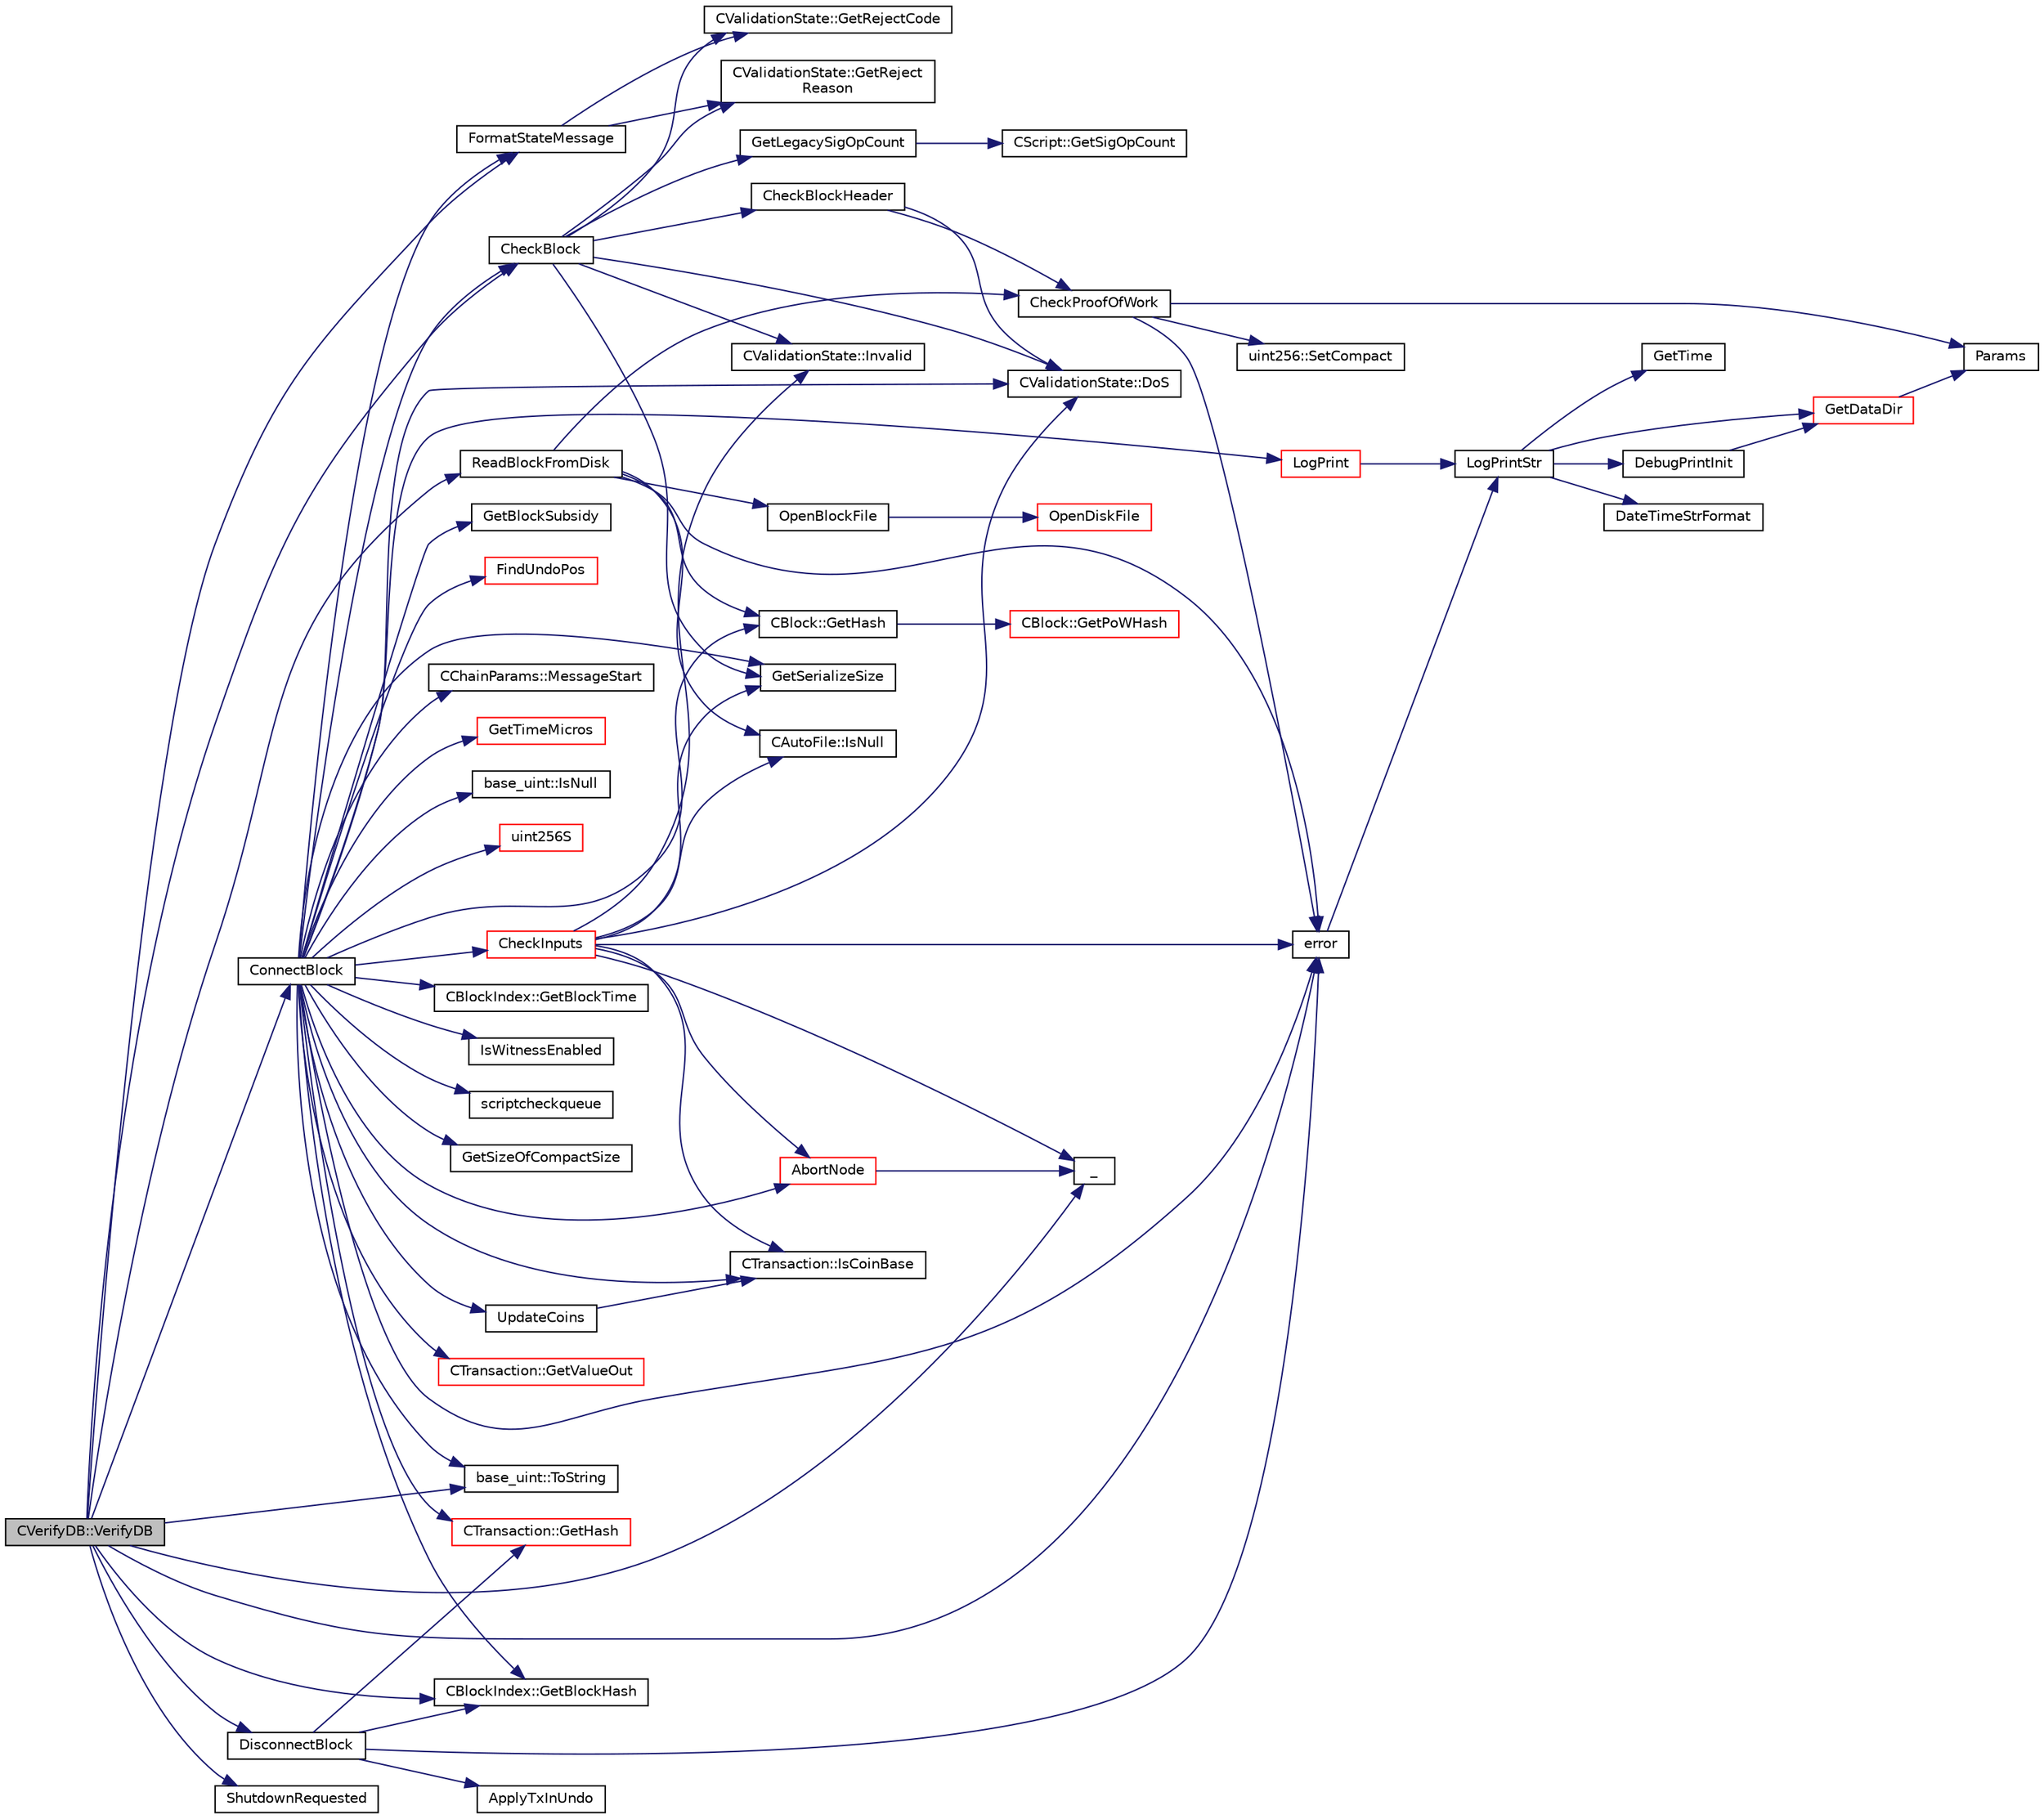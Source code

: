 digraph "CVerifyDB::VerifyDB"
{
  edge [fontname="Helvetica",fontsize="10",labelfontname="Helvetica",labelfontsize="10"];
  node [fontname="Helvetica",fontsize="10",shape=record];
  rankdir="LR";
  Node5 [label="CVerifyDB::VerifyDB",height=0.2,width=0.4,color="black", fillcolor="grey75", style="filled", fontcolor="black"];
  Node5 -> Node6 [color="midnightblue",fontsize="10",style="solid",fontname="Helvetica"];
  Node6 [label="_",height=0.2,width=0.4,color="black", fillcolor="white", style="filled",URL="$d9/d6d/ui__interface_8h.html#aad133bb6103b53cebf03fd01e2f11ba1",tooltip="Translation function: Call Translate signal on UI interface, which returns a boost::optional result..."];
  Node5 -> Node7 [color="midnightblue",fontsize="10",style="solid",fontname="Helvetica"];
  Node7 [label="ReadBlockFromDisk",height=0.2,width=0.4,color="black", fillcolor="white", style="filled",URL="$dd/d7d/validation_8cpp.html#a578c1df234b05798180f0235d469a5ba",tooltip="Functions for disk access for blocks. "];
  Node7 -> Node8 [color="midnightblue",fontsize="10",style="solid",fontname="Helvetica"];
  Node8 [label="OpenBlockFile",height=0.2,width=0.4,color="black", fillcolor="white", style="filled",URL="$dd/d7d/validation_8cpp.html#a0d81388930a4ccb6a69b9abdd1ef5097",tooltip="Open a block file (blk?????.dat) "];
  Node8 -> Node9 [color="midnightblue",fontsize="10",style="solid",fontname="Helvetica"];
  Node9 [label="OpenDiskFile",height=0.2,width=0.4,color="red", fillcolor="white", style="filled",URL="$dd/d7d/validation_8cpp.html#ab2be209b59654115aac034cea8ca1b17"];
  Node7 -> Node16 [color="midnightblue",fontsize="10",style="solid",fontname="Helvetica"];
  Node16 [label="CAutoFile::IsNull",height=0.2,width=0.4,color="black", fillcolor="white", style="filled",URL="$df/dc9/class_c_auto_file.html#a7fd47268b6d85a89acafdb73559f8e78",tooltip="Return true if the wrapped FILE* is NULL, false otherwise. "];
  Node7 -> Node17 [color="midnightblue",fontsize="10",style="solid",fontname="Helvetica"];
  Node17 [label="error",height=0.2,width=0.4,color="black", fillcolor="white", style="filled",URL="$d8/d3c/util_8h.html#af8985880cf4ef26df0a5aa2ffcb76662"];
  Node17 -> Node18 [color="midnightblue",fontsize="10",style="solid",fontname="Helvetica"];
  Node18 [label="LogPrintStr",height=0.2,width=0.4,color="black", fillcolor="white", style="filled",URL="$d8/d3c/util_8h.html#afd4c3002b2797c0560adddb6af3ca1da"];
  Node18 -> Node19 [color="midnightblue",fontsize="10",style="solid",fontname="Helvetica"];
  Node19 [label="DebugPrintInit",height=0.2,width=0.4,color="black", fillcolor="white", style="filled",URL="$df/d2d/util_8cpp.html#a751ff5f21d880737811136b5e0bcea12"];
  Node19 -> Node11 [color="midnightblue",fontsize="10",style="solid",fontname="Helvetica"];
  Node11 [label="GetDataDir",height=0.2,width=0.4,color="red", fillcolor="white", style="filled",URL="$df/d2d/util_8cpp.html#ab83866a054745d4b30a3948a1b44beba"];
  Node11 -> Node12 [color="midnightblue",fontsize="10",style="solid",fontname="Helvetica"];
  Node12 [label="Params",height=0.2,width=0.4,color="black", fillcolor="white", style="filled",URL="$df/dbf/chainparams_8cpp.html#ace5c5b706d71a324a417dd2db394fd4a",tooltip="Return the currently selected parameters. "];
  Node18 -> Node11 [color="midnightblue",fontsize="10",style="solid",fontname="Helvetica"];
  Node18 -> Node20 [color="midnightblue",fontsize="10",style="solid",fontname="Helvetica"];
  Node20 [label="DateTimeStrFormat",height=0.2,width=0.4,color="black", fillcolor="white", style="filled",URL="$df/d2d/util_8cpp.html#a749bc6776c8ec72d7c5e4dea56aee415"];
  Node18 -> Node21 [color="midnightblue",fontsize="10",style="solid",fontname="Helvetica"];
  Node21 [label="GetTime",height=0.2,width=0.4,color="black", fillcolor="white", style="filled",URL="$df/d2d/util_8cpp.html#a46fac5fba8ba905b5f9acb364f5d8c6f"];
  Node7 -> Node22 [color="midnightblue",fontsize="10",style="solid",fontname="Helvetica"];
  Node22 [label="CheckProofOfWork",height=0.2,width=0.4,color="black", fillcolor="white", style="filled",URL="$d1/d08/proofs_8cpp.html#a20a76dbc6ac5b8a6e0aaef85522b1069",tooltip="Check whether a block hash satisfies the proof-of-work requirement specified by nBits. "];
  Node22 -> Node23 [color="midnightblue",fontsize="10",style="solid",fontname="Helvetica"];
  Node23 [label="uint256::SetCompact",height=0.2,width=0.4,color="black", fillcolor="white", style="filled",URL="$d2/d86/classuint256.html#a54bc91c8535c43f881bba1fdb11ca7fa",tooltip="The \"compact\" format is a representation of a whole number N using an unsigned 32bit number similar t..."];
  Node22 -> Node12 [color="midnightblue",fontsize="10",style="solid",fontname="Helvetica"];
  Node22 -> Node17 [color="midnightblue",fontsize="10",style="solid",fontname="Helvetica"];
  Node7 -> Node24 [color="midnightblue",fontsize="10",style="solid",fontname="Helvetica"];
  Node24 [label="CBlock::GetHash",height=0.2,width=0.4,color="black", fillcolor="white", style="filled",URL="$d3/d51/class_c_block.html#a681acf1fa72ec2ed6c83ea5afc14e0f3"];
  Node24 -> Node25 [color="midnightblue",fontsize="10",style="solid",fontname="Helvetica"];
  Node25 [label="CBlock::GetPoWHash",height=0.2,width=0.4,color="red", fillcolor="white", style="filled",URL="$d3/d51/class_c_block.html#af203beb528a62ec30b0453cf5d860044"];
  Node5 -> Node17 [color="midnightblue",fontsize="10",style="solid",fontname="Helvetica"];
  Node5 -> Node27 [color="midnightblue",fontsize="10",style="solid",fontname="Helvetica"];
  Node27 [label="CheckBlock",height=0.2,width=0.4,color="black", fillcolor="white", style="filled",URL="$dd/d7d/validation_8cpp.html#abc9c65975a473d224b3b97b89d571942",tooltip="Functions for validating blocks and updating the block tree. "];
  Node27 -> Node28 [color="midnightblue",fontsize="10",style="solid",fontname="Helvetica"];
  Node28 [label="CheckBlockHeader",height=0.2,width=0.4,color="black", fillcolor="white", style="filled",URL="$dd/d7d/validation_8cpp.html#ab7a9bd34b5fe878a3623ac1f04e1105c"];
  Node28 -> Node22 [color="midnightblue",fontsize="10",style="solid",fontname="Helvetica"];
  Node28 -> Node29 [color="midnightblue",fontsize="10",style="solid",fontname="Helvetica"];
  Node29 [label="CValidationState::DoS",height=0.2,width=0.4,color="black", fillcolor="white", style="filled",URL="$d5/df6/class_c_validation_state.html#a3c6786d00da8d1c5df25b4c3876409e8"];
  Node27 -> Node29 [color="midnightblue",fontsize="10",style="solid",fontname="Helvetica"];
  Node27 -> Node30 [color="midnightblue",fontsize="10",style="solid",fontname="Helvetica"];
  Node30 [label="GetSerializeSize",height=0.2,width=0.4,color="black", fillcolor="white", style="filled",URL="$df/d9d/serialize_8h.html#a48239e478ae730373d1984fe304ca025"];
  Node27 -> Node31 [color="midnightblue",fontsize="10",style="solid",fontname="Helvetica"];
  Node31 [label="CValidationState::Invalid",height=0.2,width=0.4,color="black", fillcolor="white", style="filled",URL="$d5/df6/class_c_validation_state.html#a88ff08b67f7f44bb3c7f7053bb1ee6fc"];
  Node27 -> Node32 [color="midnightblue",fontsize="10",style="solid",fontname="Helvetica"];
  Node32 [label="CValidationState::GetRejectCode",height=0.2,width=0.4,color="black", fillcolor="white", style="filled",URL="$d5/df6/class_c_validation_state.html#ad90959549444c9795484785d8af97850"];
  Node27 -> Node33 [color="midnightblue",fontsize="10",style="solid",fontname="Helvetica"];
  Node33 [label="CValidationState::GetReject\lReason",height=0.2,width=0.4,color="black", fillcolor="white", style="filled",URL="$d5/df6/class_c_validation_state.html#a8fa9612cb40c3c8592f7cd29b5931ccd"];
  Node27 -> Node34 [color="midnightblue",fontsize="10",style="solid",fontname="Helvetica"];
  Node34 [label="GetLegacySigOpCount",height=0.2,width=0.4,color="black", fillcolor="white", style="filled",URL="$df/d0a/main_8cpp.html#ad2eaf4f8542c12ea9ee1183609cc6d1a",tooltip="Count ECDSA signature operations the old-fashioned (pre-0.6) way. "];
  Node34 -> Node35 [color="midnightblue",fontsize="10",style="solid",fontname="Helvetica"];
  Node35 [label="CScript::GetSigOpCount",height=0.2,width=0.4,color="black", fillcolor="white", style="filled",URL="$d9/d4b/class_c_script.html#a957f92ddf3efcd76b66e514c05f27dde"];
  Node5 -> Node36 [color="midnightblue",fontsize="10",style="solid",fontname="Helvetica"];
  Node36 [label="FormatStateMessage",height=0.2,width=0.4,color="black", fillcolor="white", style="filled",URL="$dd/d7d/validation_8cpp.html#a86ed1d2d0837b905d74c2e4192b6c06a",tooltip="Convert CValidationState to a human-readable message for logging. "];
  Node36 -> Node33 [color="midnightblue",fontsize="10",style="solid",fontname="Helvetica"];
  Node36 -> Node32 [color="midnightblue",fontsize="10",style="solid",fontname="Helvetica"];
  Node5 -> Node37 [color="midnightblue",fontsize="10",style="solid",fontname="Helvetica"];
  Node37 [label="DisconnectBlock",height=0.2,width=0.4,color="black", fillcolor="white", style="filled",URL="$dd/d7d/validation_8cpp.html#a9ae73cb80e18eba566a76c8f7ceb887c",tooltip="Undo the effects of this block (with given index) on the UTXO set represented by coins. "];
  Node37 -> Node38 [color="midnightblue",fontsize="10",style="solid",fontname="Helvetica"];
  Node38 [label="CBlockIndex::GetBlockHash",height=0.2,width=0.4,color="black", fillcolor="white", style="filled",URL="$d3/dbd/class_c_block_index.html#a98490a2788c65cdd6ae9002b004dd74c"];
  Node37 -> Node17 [color="midnightblue",fontsize="10",style="solid",fontname="Helvetica"];
  Node37 -> Node39 [color="midnightblue",fontsize="10",style="solid",fontname="Helvetica"];
  Node39 [label="CTransaction::GetHash",height=0.2,width=0.4,color="red", fillcolor="white", style="filled",URL="$df/d43/class_c_transaction.html#a0b46d80e82ca324e82c2ce3fc1492bfa"];
  Node37 -> Node42 [color="midnightblue",fontsize="10",style="solid",fontname="Helvetica"];
  Node42 [label="ApplyTxInUndo",height=0.2,width=0.4,color="black", fillcolor="white", style="filled",URL="$dd/d7d/validation_8cpp.html#a492da8f7add38097a8e55f3445a9c83b",tooltip="Restore the UTXO in a Coin at a given COutPoint. "];
  Node5 -> Node43 [color="midnightblue",fontsize="10",style="solid",fontname="Helvetica"];
  Node43 [label="ShutdownRequested",height=0.2,width=0.4,color="black", fillcolor="white", style="filled",URL="$d0/dc9/init_8cpp.html#a6f201ca9fe6b594f1985c12b4482ea5a"];
  Node5 -> Node38 [color="midnightblue",fontsize="10",style="solid",fontname="Helvetica"];
  Node5 -> Node44 [color="midnightblue",fontsize="10",style="solid",fontname="Helvetica"];
  Node44 [label="base_uint::ToString",height=0.2,width=0.4,color="black", fillcolor="white", style="filled",URL="$da/df7/classbase__uint.html#acccba4d9d51a0c36261718ca0cbb293b"];
  Node5 -> Node45 [color="midnightblue",fontsize="10",style="solid",fontname="Helvetica"];
  Node45 [label="ConnectBlock",height=0.2,width=0.4,color="black", fillcolor="white", style="filled",URL="$dd/d7d/validation_8cpp.html#afafbb35ee38b98e832fcb8b159942055",tooltip="Apply the effects of this block (with given index) on the UTXO set represented by coins..."];
  Node45 -> Node24 [color="midnightblue",fontsize="10",style="solid",fontname="Helvetica"];
  Node45 -> Node46 [color="midnightblue",fontsize="10",style="solid",fontname="Helvetica"];
  Node46 [label="GetTimeMicros",height=0.2,width=0.4,color="red", fillcolor="white", style="filled",URL="$d8/d3c/util_8h.html#a0c5a06b50cd805b1923552114494c029"];
  Node45 -> Node27 [color="midnightblue",fontsize="10",style="solid",fontname="Helvetica"];
  Node45 -> Node17 [color="midnightblue",fontsize="10",style="solid",fontname="Helvetica"];
  Node45 -> Node36 [color="midnightblue",fontsize="10",style="solid",fontname="Helvetica"];
  Node45 -> Node38 [color="midnightblue",fontsize="10",style="solid",fontname="Helvetica"];
  Node45 -> Node48 [color="midnightblue",fontsize="10",style="solid",fontname="Helvetica"];
  Node48 [label="base_uint::IsNull",height=0.2,width=0.4,color="black", fillcolor="white", style="filled",URL="$da/df7/classbase__uint.html#a5b67cea01e9219160fe251053adc7cc7"];
  Node45 -> Node49 [color="midnightblue",fontsize="10",style="solid",fontname="Helvetica"];
  Node49 [label="LogPrint",height=0.2,width=0.4,color="red", fillcolor="white", style="filled",URL="$d8/d3c/util_8h.html#aab1f837a2366f424bdc996fdf6352171"];
  Node49 -> Node18 [color="midnightblue",fontsize="10",style="solid",fontname="Helvetica"];
  Node45 -> Node51 [color="midnightblue",fontsize="10",style="solid",fontname="Helvetica"];
  Node51 [label="uint256S",height=0.2,width=0.4,color="red", fillcolor="white", style="filled",URL="$d5/d4d/uint256_8h.html#a52e679560cc1ebf68f878ed69e38f259"];
  Node45 -> Node29 [color="midnightblue",fontsize="10",style="solid",fontname="Helvetica"];
  Node45 -> Node53 [color="midnightblue",fontsize="10",style="solid",fontname="Helvetica"];
  Node53 [label="CBlockIndex::GetBlockTime",height=0.2,width=0.4,color="black", fillcolor="white", style="filled",URL="$d3/dbd/class_c_block_index.html#a9fe0d4463c07c466f66252e8eec25f5c"];
  Node45 -> Node54 [color="midnightblue",fontsize="10",style="solid",fontname="Helvetica"];
  Node54 [label="IsWitnessEnabled",height=0.2,width=0.4,color="black", fillcolor="white", style="filled",URL="$dd/d7d/validation_8cpp.html#acb0226867d001d0edd267f2e4842bace",tooltip="Check whether witness commitments are required for block. "];
  Node45 -> Node55 [color="midnightblue",fontsize="10",style="solid",fontname="Helvetica"];
  Node55 [label="scriptcheckqueue",height=0.2,width=0.4,color="black", fillcolor="white", style="filled",URL="$dd/d7d/validation_8cpp.html#ac47eb46cbbda9face9391b58edd4bd8b"];
  Node45 -> Node56 [color="midnightblue",fontsize="10",style="solid",fontname="Helvetica"];
  Node56 [label="GetSizeOfCompactSize",height=0.2,width=0.4,color="black", fillcolor="white", style="filled",URL="$df/d9d/serialize_8h.html#a404beecbf8d7aec8d2cdac3cbb71e808"];
  Node45 -> Node57 [color="midnightblue",fontsize="10",style="solid",fontname="Helvetica"];
  Node57 [label="CTransaction::IsCoinBase",height=0.2,width=0.4,color="black", fillcolor="white", style="filled",URL="$df/d43/class_c_transaction.html#a96256e8ac1bf79ad9c057e48c41132dd"];
  Node45 -> Node58 [color="midnightblue",fontsize="10",style="solid",fontname="Helvetica"];
  Node58 [label="CTransaction::GetValueOut",height=0.2,width=0.4,color="red", fillcolor="white", style="filled",URL="$df/d43/class_c_transaction.html#a9ce7d94c68adb37627d82669b83a7c59",tooltip="Amount of ions spent by this transaction. "];
  Node45 -> Node60 [color="midnightblue",fontsize="10",style="solid",fontname="Helvetica"];
  Node60 [label="CheckInputs",height=0.2,width=0.4,color="red", fillcolor="white", style="filled",URL="$dd/d7d/validation_8cpp.html#a48897c72856156ef5606fc27fe1954f3",tooltip="Check whether all inputs of this transaction are valid (no double spends, scripts & sigs..."];
  Node60 -> Node57 [color="midnightblue",fontsize="10",style="solid",fontname="Helvetica"];
  Node60 -> Node31 [color="midnightblue",fontsize="10",style="solid",fontname="Helvetica"];
  Node60 -> Node29 [color="midnightblue",fontsize="10",style="solid",fontname="Helvetica"];
  Node60 -> Node16 [color="midnightblue",fontsize="10",style="solid",fontname="Helvetica"];
  Node60 -> Node17 [color="midnightblue",fontsize="10",style="solid",fontname="Helvetica"];
  Node60 -> Node30 [color="midnightblue",fontsize="10",style="solid",fontname="Helvetica"];
  Node60 -> Node139 [color="midnightblue",fontsize="10",style="solid",fontname="Helvetica"];
  Node139 [label="AbortNode",height=0.2,width=0.4,color="red", fillcolor="white", style="filled",URL="$df/d0a/main_8cpp.html#a183c4f45aed59599d1875a80d0cf58ca",tooltip="Abort with a message. "];
  Node139 -> Node6 [color="midnightblue",fontsize="10",style="solid",fontname="Helvetica"];
  Node60 -> Node6 [color="midnightblue",fontsize="10",style="solid",fontname="Helvetica"];
  Node45 -> Node39 [color="midnightblue",fontsize="10",style="solid",fontname="Helvetica"];
  Node45 -> Node44 [color="midnightblue",fontsize="10",style="solid",fontname="Helvetica"];
  Node45 -> Node175 [color="midnightblue",fontsize="10",style="solid",fontname="Helvetica"];
  Node175 [label="UpdateCoins",height=0.2,width=0.4,color="black", fillcolor="white", style="filled",URL="$dd/d7d/validation_8cpp.html#a76ffac026788c8c1e6d55fb1beae0962"];
  Node175 -> Node57 [color="midnightblue",fontsize="10",style="solid",fontname="Helvetica"];
  Node45 -> Node30 [color="midnightblue",fontsize="10",style="solid",fontname="Helvetica"];
  Node45 -> Node176 [color="midnightblue",fontsize="10",style="solid",fontname="Helvetica"];
  Node176 [label="GetBlockSubsidy",height=0.2,width=0.4,color="black", fillcolor="white", style="filled",URL="$dd/d7d/validation_8cpp.html#a3e7cb06e156ad8400b9214479e946187"];
  Node45 -> Node151 [color="midnightblue",fontsize="10",style="solid",fontname="Helvetica"];
  Node151 [label="FindUndoPos",height=0.2,width=0.4,color="red", fillcolor="white", style="filled",URL="$dd/d7d/validation_8cpp.html#ab1c7792582deab20a888c67e4fcd8754"];
  Node45 -> Node177 [color="midnightblue",fontsize="10",style="solid",fontname="Helvetica"];
  Node177 [label="CChainParams::MessageStart",height=0.2,width=0.4,color="black", fillcolor="white", style="filled",URL="$d1/d4f/class_c_chain_params.html#accc01cc5a34b449c3370f46a5b4c5190"];
  Node45 -> Node139 [color="midnightblue",fontsize="10",style="solid",fontname="Helvetica"];
}
